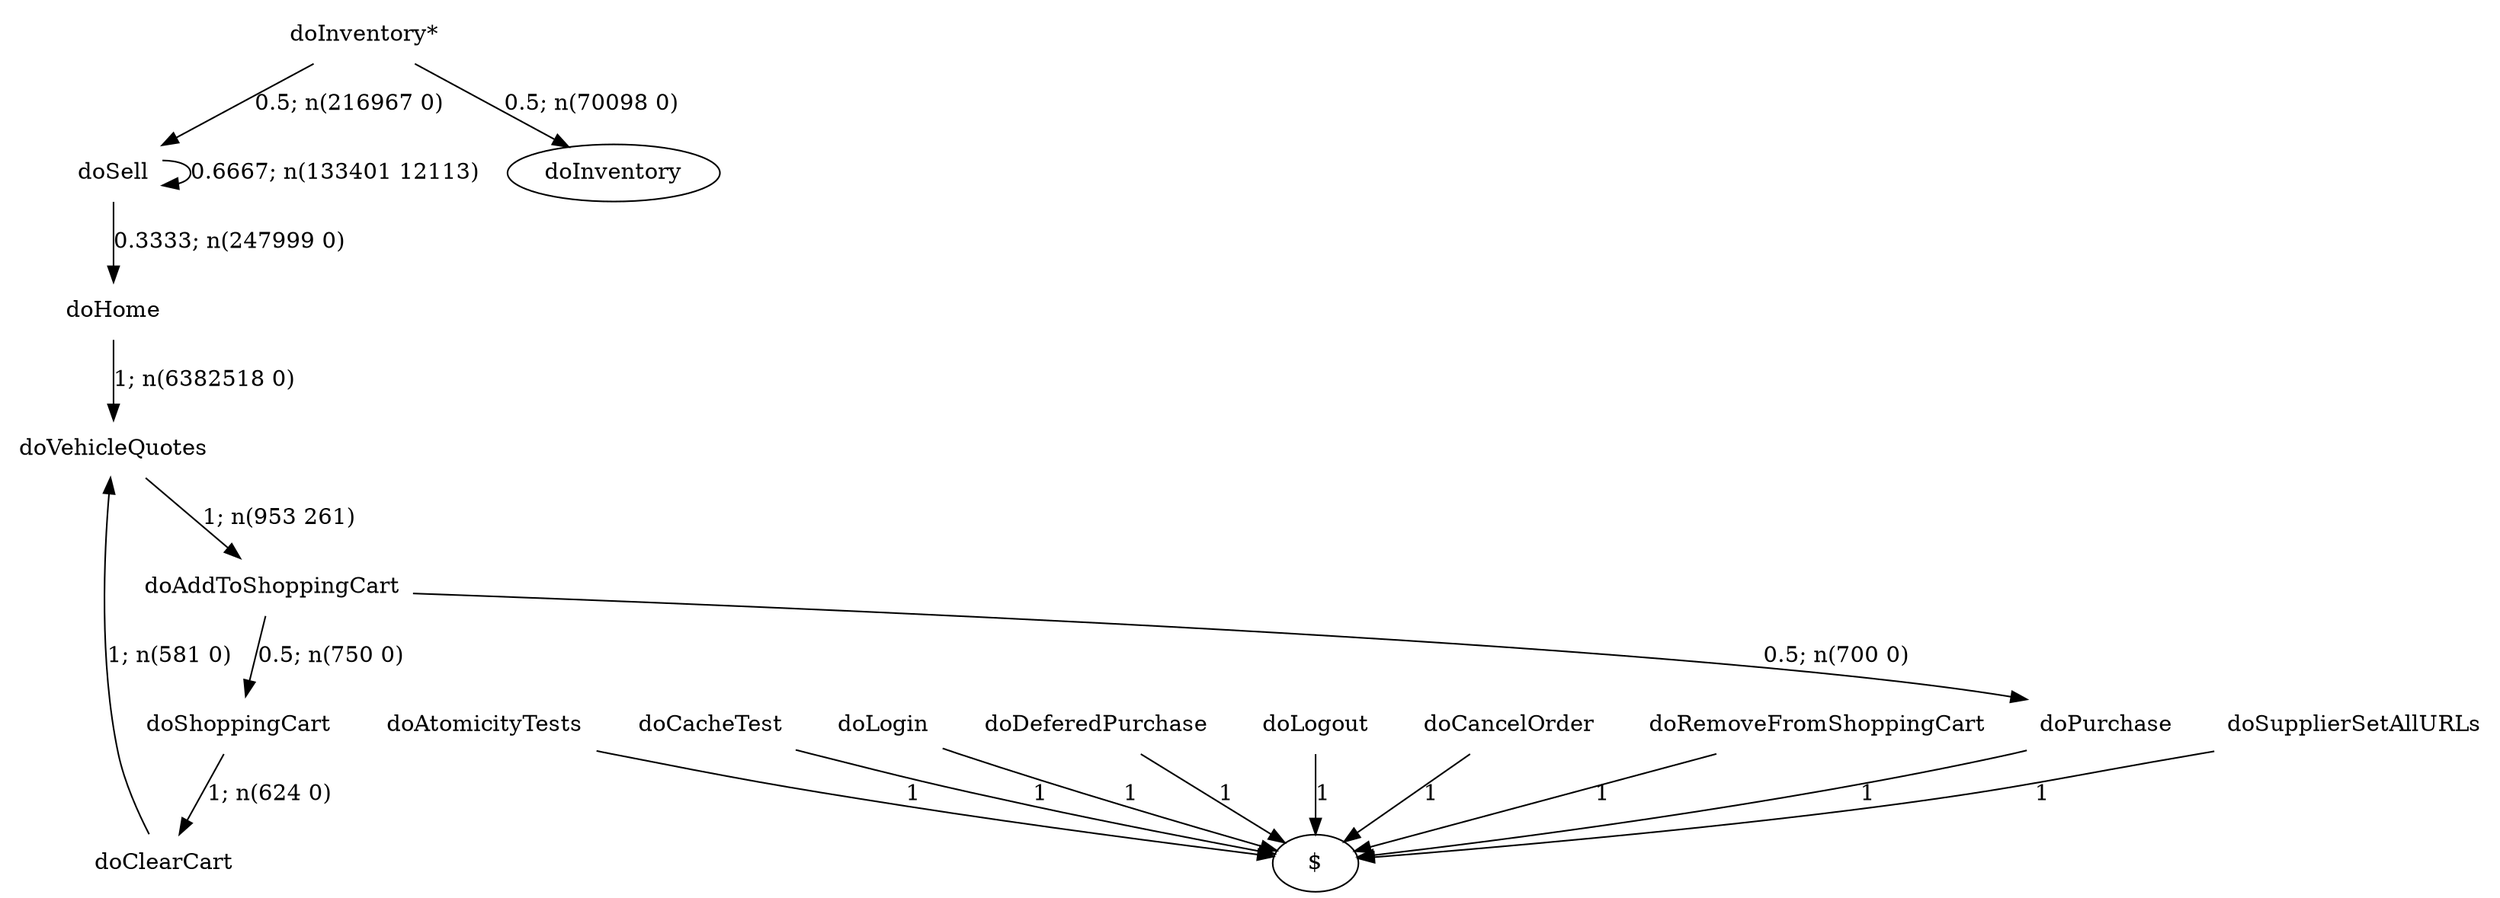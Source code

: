 digraph G {"doInventory*" [label="doInventory*",shape=none];"doSupplierSetAllURLs" [label="doSupplierSetAllURLs",shape=none];"doAtomicityTests" [label="doAtomicityTests",shape=none];"doCacheTest" [label="doCacheTest",shape=none];"doLogin" [label="doLogin",shape=none];"doVehicleQuotes" [label="doVehicleQuotes",shape=none];"doAddToShoppingCart" [label="doAddToShoppingCart",shape=none];"doDeferedPurchase" [label="doDeferedPurchase",shape=none];"doHome" [label="doHome",shape=none];"doShoppingCart" [label="doShoppingCart",shape=none];"doClearCart" [label="doClearCart",shape=none];"doPurchase" [label="doPurchase",shape=none];"doSell" [label="doSell",shape=none];"doLogout" [label="doLogout",shape=none];"doCancelOrder" [label="doCancelOrder",shape=none];"doRemoveFromShoppingCart" [label="doRemoveFromShoppingCart",shape=none];"doInventory*"->"doInventory" [style=solid,label="0.5; n(70098 0)"];"doInventory*"->"doSell" [style=solid,label="0.5; n(216967 0)"];"doSupplierSetAllURLs"->"$" [style=solid,label="1"];"doAtomicityTests"->"$" [style=solid,label="1"];"doCacheTest"->"$" [style=solid,label="1"];"doLogin"->"$" [style=solid,label="1"];"doVehicleQuotes"->"doAddToShoppingCart" [style=solid,label="1; n(953 261)"];"doAddToShoppingCart"->"doShoppingCart" [style=solid,label="0.5; n(750 0)"];"doAddToShoppingCart"->"doPurchase" [style=solid,label="0.5; n(700 0)"];"doDeferedPurchase"->"$" [style=solid,label="1"];"doHome"->"doVehicleQuotes" [style=solid,label="1; n(6382518 0)"];"doShoppingCart"->"doClearCart" [style=solid,label="1; n(624 0)"];"doClearCart"->"doVehicleQuotes" [style=solid,label="1; n(581 0)"];"doPurchase"->"$" [style=solid,label="1"];"doSell"->"doHome" [style=solid,label="0.3333; n(247999 0)"];"doSell"->"doSell" [style=solid,label="0.6667; n(133401 12113)"];"doLogout"->"$" [style=solid,label="1"];"doCancelOrder"->"$" [style=solid,label="1"];"doRemoveFromShoppingCart"->"$" [style=solid,label="1"];}